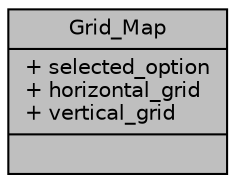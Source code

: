 digraph "Grid_Map"
{
 // LATEX_PDF_SIZE
  edge [fontname="Helvetica",fontsize="10",labelfontname="Helvetica",labelfontsize="10"];
  node [fontname="Helvetica",fontsize="10",shape=record];
  Node1 [label="{Grid_Map\n|+ selected_option\l+ horizontal_grid\l+ vertical_grid\l|}",height=0.2,width=0.4,color="black", fillcolor="grey75", style="filled", fontcolor="black",tooltip=" "];
}
